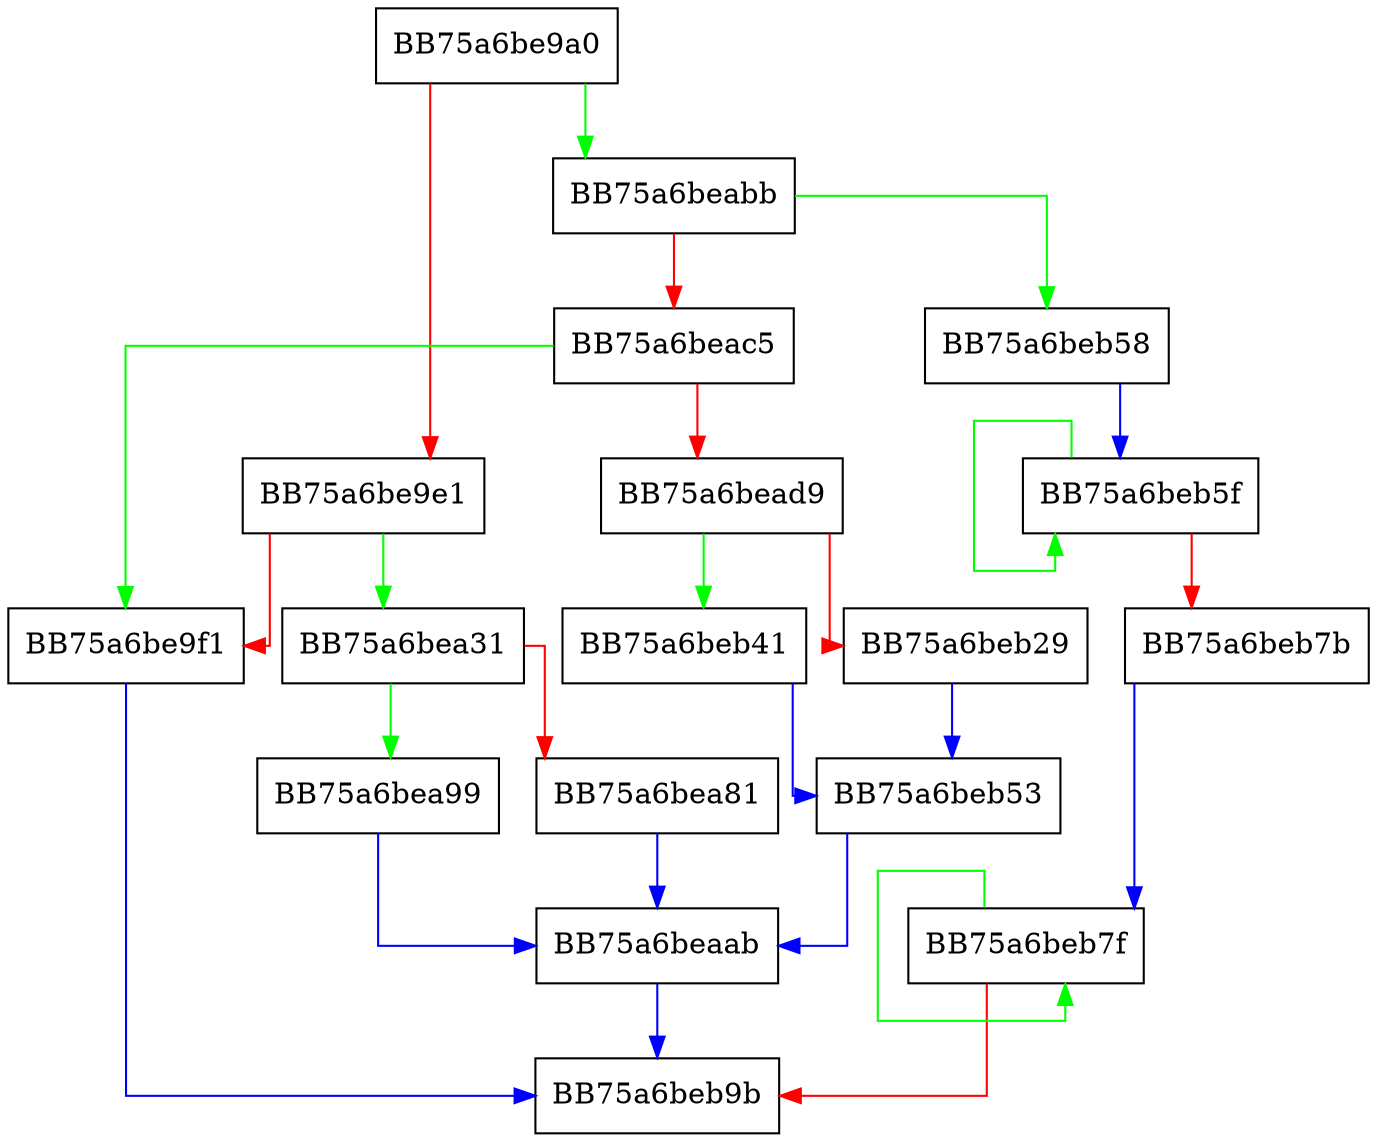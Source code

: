 digraph SSE4_phsubd {
  node [shape="box"];
  graph [splines=ortho];
  BB75a6be9a0 -> BB75a6beabb [color="green"];
  BB75a6be9a0 -> BB75a6be9e1 [color="red"];
  BB75a6be9e1 -> BB75a6bea31 [color="green"];
  BB75a6be9e1 -> BB75a6be9f1 [color="red"];
  BB75a6be9f1 -> BB75a6beb9b [color="blue"];
  BB75a6bea31 -> BB75a6bea99 [color="green"];
  BB75a6bea31 -> BB75a6bea81 [color="red"];
  BB75a6bea81 -> BB75a6beaab [color="blue"];
  BB75a6bea99 -> BB75a6beaab [color="blue"];
  BB75a6beaab -> BB75a6beb9b [color="blue"];
  BB75a6beabb -> BB75a6beb58 [color="green"];
  BB75a6beabb -> BB75a6beac5 [color="red"];
  BB75a6beac5 -> BB75a6be9f1 [color="green"];
  BB75a6beac5 -> BB75a6bead9 [color="red"];
  BB75a6bead9 -> BB75a6beb41 [color="green"];
  BB75a6bead9 -> BB75a6beb29 [color="red"];
  BB75a6beb29 -> BB75a6beb53 [color="blue"];
  BB75a6beb41 -> BB75a6beb53 [color="blue"];
  BB75a6beb53 -> BB75a6beaab [color="blue"];
  BB75a6beb58 -> BB75a6beb5f [color="blue"];
  BB75a6beb5f -> BB75a6beb5f [color="green"];
  BB75a6beb5f -> BB75a6beb7b [color="red"];
  BB75a6beb7b -> BB75a6beb7f [color="blue"];
  BB75a6beb7f -> BB75a6beb7f [color="green"];
  BB75a6beb7f -> BB75a6beb9b [color="red"];
}